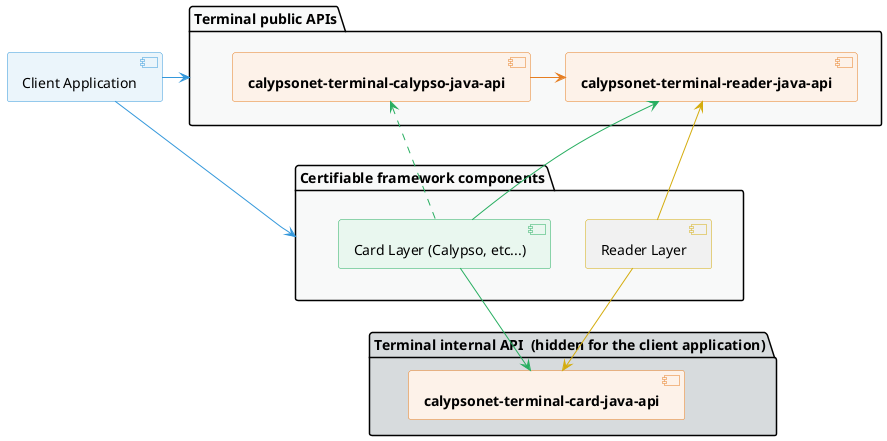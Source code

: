 @startuml

' == THEME ==

'Couleurs issues de : https://htmlcolorcodes.com/fr/tableau-de-couleur/tableau-de-couleur-design-plat/
!define C_GREY1 F8F9F9
!define C_GREY2 F2F3F4
!define C_GREY3 E5E7E9
!define C_GREY4 D7DBDD
!define COLOR_YELLOW D4AC0D
!define COLOR_RED E74C3C
!define COLOR_PURPLE 8E44AD
!define COLOR_BLUE 3498DB
!define COLOR_GREEN 27AE60
!define COLOR_ORANGE E67E22
!define COLOR_GREY 2C3E50
skinparam Shadowing false
skinparam component {
    BorderColor #D4AC0D
    ' Red
    BackgroundColor<<red>> #FDEDEC
    BorderColor<<red>> #E74C3C
    ' Purple
    BackgroundColor<<purple>> #F4ECF7
    BorderColor<<purple>> #8E44AD
    ' blue
    BackgroundColor<<blue>> #EBF5FB
    BorderColor<<blue>> #3498DB
    ' Green
    BackgroundColor<<green>> #E9F7EF
    BorderColor<<green>> #27AE60
    ' Orange
    BackgroundColor<<orange>> #FDF2E9
    BorderColor<<orange>> #E67E22
    ' Grey
    BackgroundColor<<grey>> #EAECEE
    BorderColor<<grey>> #2C3E50
}
skinparam interface {
    BorderColor #D4AC0D
    ' Red
    BackgroundColor<<red>> #FDEDEC
    BorderColor<<red>> #E74C3C
    ' Purple
    BackgroundColor<<purple>> #F4ECF7
    BorderColor<<purple>> #8E44AD
    ' blue
    BackgroundColor<<blue>> #EBF5FB
    BorderColor<<blue>> #3498DB
    ' Green
    BackgroundColor<<green>> #E9F7EF
    BorderColor<<green>> #27AE60
    ' Orange
    BackgroundColor<<orange>> #FDF2E9
    BorderColor<<orange>> #E67E22
    ' Grey
    BackgroundColor<<grey>> #EAECEE
    BorderColor<<grey>> #2C3E50
}
hide <<red>> stereotype
hide <<purple>> stereotype
hide <<blue>> stereotype
hide <<green>> stereotype
hide <<orange>> stereotype
hide <<grey>> stereotype

' == COMPONENTS ==

[Client Application] as application <<blue>>

package "Terminal public APIs" as packCalypsonetPublic #C_GREY1 {
    [**calypsonet-terminal-reader-java-api**] as readerApi <<orange>>
    [**calypsonet-terminal-calypso-java-api**] as calypsoApi <<orange>>
}
package "Terminal internal API  (hidden for the client application)" as packCalypsonetPrivate #C_GREY4 {
    [**calypsonet-terminal-card-java-api**] as cardApi <<orange>>
}
package "Certifiable framework components" as packMain #C_GREY1 {
    together {
        [Card Layer (Calypso, etc...)] as extension <<green>>
        [Reader Layer] as service
    }
}

' == ASSOCIATIONS ==

application -right-> packCalypsonetPublic #COLOR_BLUE
application --> packMain #COLOR_BLUE

calypsoApi -right-> readerApi #COLOR_ORANGE

extension --> cardApi #COLOR_GREEN
extension -up-> readerApi #COLOR_GREEN
extension .up.> calypsoApi #COLOR_GREEN

service -up-> readerApi #COLOR_YELLOW
service --> cardApi #COLOR_YELLOW

' == LAYOUT ==

@enduml